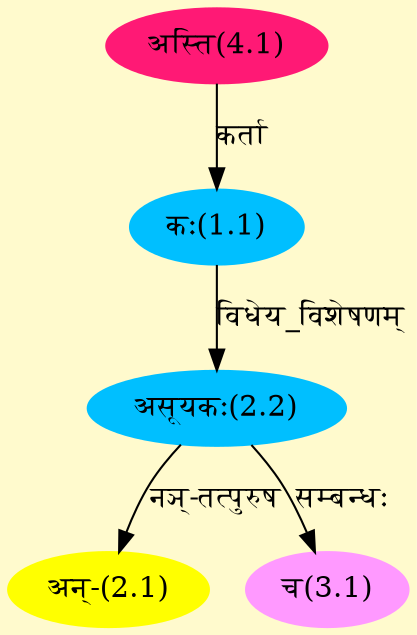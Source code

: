 digraph G{
rankdir=BT;
 compound=true;
 bgcolor="lemonchiffon1";
Node1_1 [style=filled, color="#00BFFF" label = "कः(1.1)"]
Node4_1 [style=filled, color="#FF1975" label = "अस्ति(4.1)"]
Node2_1 [style=filled, color="#FFFF00" label = "अन्-(2.1)"]
Node2_2 [style=filled, color="#00BFFF" label = "असूयकः(2.2)"]
Node3_1 [style=filled, color="#FF99FF" label = "च(3.1)"]
/* Start of Relations section */

Node1_1 -> Node4_1 [  label="कर्ता"  dir="back" ]
Node2_1 -> Node2_2 [  label="नञ्-तत्पुरुष"  dir="back" ]
Node2_2 -> Node1_1 [  label="विधेय_विशेषणम्"  dir="back" ]
Node3_1 -> Node2_2 [  label="सम्बन्धः"  dir="back" ]
}
